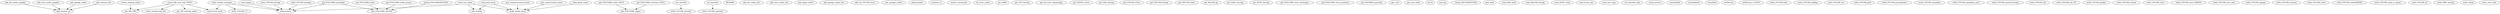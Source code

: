 /* Created by mdot for Matlab */
digraph m2html {
  add_obc_nodes_graphic -> find_nearest_pt;
  add_river_nodes_graphic -> find_nearest_pt;
  add_sponge_nodes -> find_nearest_pt;
  add_stations_list -> find_nearest_pt;
  create_HD_nest_bdy_TYPE3 -> get_HD_OBC;
  create_HD_nest_bdy_TYPE3 -> get_HD_nesting_nodes;
  create_HD_nest_bdy_TYPE3 -> read_fvcom_bath;
  create_HD_nest_bdy_TYPE3 -> write_nesting_bdy_file;
  create_nesting_nodes -> get_HD_OBC;
  gen_semistructured_mesh -> make_blank_mesh;
  gen_unstructured_mesh -> make_blank_mesh;
  get_POLCOMS_meanflow -> get_POLCOMS_netCDF;
  get_POLCOMS_meanflow -> nodes2elems;
  get_POLCOMS_tsobc -> get_POLCOMS_netCDF;
  get_POLCOMS_tsobc_NOCL -> get_POLCOMS_sigma;
  get_POLCOMS_tsobc_gcoms -> get_POLCOMS_netCDF;
  get_POLCOMS_tsrestart_NOCL -> get_POLCOMS_sigma;
  interp_POLCOMS2FVCOM -> get_POLCOMS_netCDF;
  read_gmsh_mesh -> make_blank_mesh;
  read_grid_mesh -> add_coriolis;
  read_grid_mesh -> make_blank_mesh;
  read_sigma -> nodes2elems;
  read_sms_mesh -> add_coriolis;
  read_sms_mesh -> make_blank_mesh;
  read_sms_mesh -> nodes2elems;
  set_elevtide -> write_FVCOM_elevtide;
  set_spectide -> write_FVCOM_spectide;
  tidal_turbine_example -> nodes2elems;
  tidal_turbine_example -> read_fvcom_bath;
  tidal_turbine_example -> write_FVCOM_TT;
  write_FVCOM_forcing -> nodes2elems;
  write_FVCOM_heating -> nodes2elems;

  README [URL="README.html"];
  add_coriolis [URL="add_coriolis.html"];
  add_obc_nodes_graphic [URL="add_obc_nodes_graphic.html"];
  add_obc_nodes_list [URL="add_obc_nodes_list.html"];
  add_river_nodes_graphic [URL="add_river_nodes_graphic.html"];
  add_river_nodes_list [URL="add_river_nodes_list.html"];
  add_sigma_forDT [URL="add_sigma_forDT.html"];
  add_sponge_nodes [URL="add_sponge_nodes.html"];
  add_sponge_nodes_list [URL="add_sponge_nodes_list.html"];
  add_stations_list [URL="add_stations_list.html"];
  add_var_FVCOM_river [URL="add_var_FVCOM_river.html"];
  calc_sponge_radius [URL="calc_sponge_radius.html"];
  create_HD_nest_bdy_TYPE3 [URL="create_HD_nest_bdy_TYPE3.html"];
  create_nesting_nodes [URL="create_nesting_nodes.html"];
  elems2nodes [URL="elems2nodes.html"];
  estimate_ts [URL="estimate_ts.html"];
  extract_mesoscale [URL="extract_mesoscale.html"];
  find_nearest_pt [URL="find_nearest_pt.html"];
  fix_river_nodes [URL="fix_river_nodes.html"];
  gen_semistructured_mesh [URL="gen_semistructured_mesh.html"];
  gen_unstructured_mesh [URL="gen_unstructured_mesh.html"];
  get_AMM [URL="get_AMM.html"];
  get_CFS_forcing [URL="get_CFS_forcing.html"];
  get_EA_river_climatology [URL="get_EA_river_climatology.html"];
  get_EHYPE_rivers [URL="get_EHYPE_rivers.html"];
  get_ERA_forcing [URL="get_ERA_forcing.html"];
  get_FVCOM_rivers [URL="get_FVCOM_rivers.html"];
  get_HD_OBC [URL="get_HD_OBC.html"];
  get_HD_nesting_nodes [URL="get_HD_nesting_nodes.html"];
  get_HYCOM_forcing [URL="get_HYCOM_forcing.html"];
  get_HYCOM_tsobc [URL="get_HYCOM_tsobc.html"];
  get_MetUM_pp [URL="get_MetUM_pp.html"];
  get_NAE2_forcing [URL="get_NAE2_forcing.html"];
  get_NCEP_forcing [URL="get_NCEP_forcing.html"];
  get_POLCOMS_meanflow [URL="get_POLCOMS_meanflow.html"];
  get_POLCOMS_netCDF [URL="get_POLCOMS_netCDF.html"];
  get_POLCOMS_river_discharge [URL="get_POLCOMS_river_discharge.html"];
  get_POLCOMS_river_positions [URL="get_POLCOMS_river_positions.html"];
  get_POLCOMS_sigma [URL="get_POLCOMS_sigma.html"];
  get_POLCOMS_tsobc [URL="get_POLCOMS_tsobc.html"];
  get_POLCOMS_tsobc_NOCL [URL="get_POLCOMS_tsobc_NOCL.html"];
  get_POLCOMS_tsobc_gcoms [URL="get_POLCOMS_tsobc_gcoms.html"];
  get_POLCOMS_tsrestart_NOCL [URL="get_POLCOMS_tsrestart_NOCL.html"];
  get_POLPRED_spectide [URL="get_POLPRED_spectide.html"];
  get_cs3x [URL="get_cs3x.html"];
  get_zeta_xtide [URL="get_zeta_xtide.html"];
  inCell [URL="inCell.html"];
  init_lag [URL="init_lag.html"];
  interp_HYCOM2FVCOM [URL="interp_HYCOM2FVCOM.html"];
  interp_POLCOMS2FVCOM [URL="interp_POLCOMS2FVCOM.html"];
  make_blank_mesh [URL="make_blank_mesh.html"];
  nodes2elems [URL="nodes2elems.html"];
  plot_field [URL="plot_field.html"];
  read_ERA_wind [URL="read_ERA_wind.html"];
  read_MetUM_forcing [URL="read_MetUM_forcing.html"];
  read_NCEP_wind [URL="read_NCEP_wind.html"];
  read_fvcom_bath [URL="read_fvcom_bath.html"];
  read_fvcom_obc [URL="read_fvcom_obc.html"];
  read_gmsh_mesh [URL="read_gmsh_mesh.html"];
  read_grid_mesh [URL="read_grid_mesh.html"];
  read_sigma [URL="read_sigma.html"];
  read_sms_map [URL="read_sms_map.html"];
  read_sms_mesh [URL="read_sms_mesh.html"];
  set_elevtide [URL="set_elevtide.html"];
  set_elevtide_tmd [URL="set_elevtide_tmd.html"];
  set_spectide [URL="set_spectide.html"];
  setup_metrics [URL="setup_metrics.html"];
  smoothfield [URL="smoothfield.html"];
  smoothfield2 [URL="smoothfield2.html"];
  tidal_turbine_example [URL="tidal_turbine_example.html"];
  truncfield [URL="truncfield.html"];
  wrf2fvcom [URL="wrf2fvcom.html"];
  wrf2fvcom_U10V10 [URL="wrf2fvcom_U10V10.html"];
  write_FVCOM_TT [URL="write_FVCOM_TT.html"];
  write_FVCOM_bath [URL="write_FVCOM_bath.html"];
  write_FVCOM_bedflag [URL="write_FVCOM_bedflag.html"];
  write_FVCOM_cor [URL="write_FVCOM_cor.html"];
  write_FVCOM_elevtide [URL="write_FVCOM_elevtide.html"];
  write_FVCOM_forcing [URL="write_FVCOM_forcing.html"];
  write_FVCOM_grid [URL="write_FVCOM_grid.html"];
  write_FVCOM_groundwater [URL="write_FVCOM_groundwater.html"];
  write_FVCOM_heating [URL="write_FVCOM_heating.html"];
  write_FVCOM_meanflow [URL="write_FVCOM_meanflow.html"];
  write_FVCOM_meanflow_ascii [URL="write_FVCOM_meanflow_ascii.html"];
  write_FVCOM_nested_forcing [URL="write_FVCOM_nested_forcing.html"];
  write_FVCOM_obc [URL="write_FVCOM_obc.html"];
  write_FVCOM_obs_TS [URL="write_FVCOM_obs_TS.html"];
  write_FVCOM_probes [URL="write_FVCOM_probes.html"];
  write_FVCOM_restart [URL="write_FVCOM_restart.html"];
  write_FVCOM_river [URL="write_FVCOM_river.html"];
  write_FVCOM_river_ERSEM [URL="write_FVCOM_river_ERSEM.html"];
  write_FVCOM_river_nml [URL="write_FVCOM_river_nml.html"];
  write_FVCOM_spectide [URL="write_FVCOM_spectide.html"];
  write_FVCOM_sponge [URL="write_FVCOM_sponge.html"];
  write_FVCOM_stations [URL="write_FVCOM_stations.html"];
  write_FVCOM_tsobc [URL="write_FVCOM_tsobc.html"];
  write_FVCOM_tsobcERSEM [URL="write_FVCOM_tsobcERSEM.html"];
  write_FVCOM_wind_ts_speed [URL="write_FVCOM_wind_ts_speed.html"];
  write_FVCOM_z0 [URL="write_FVCOM_z0.html"];
  write_WRF_forcing [URL="write_WRF_forcing.html"];
  write_dtank [URL="write_dtank.html"];
  write_nesting_bdy_file [URL="write_nesting_bdy_file.html"];
  write_river_info [URL="write_river_info.html"];
}
